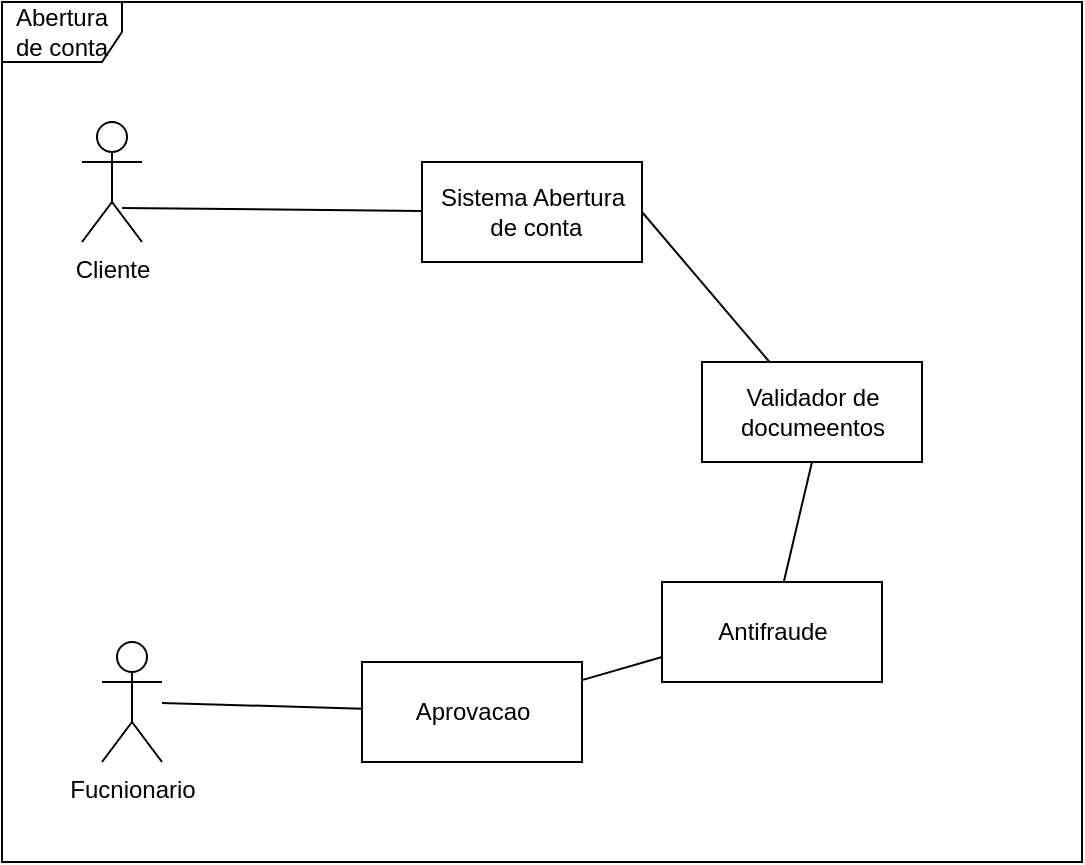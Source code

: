 <mxfile version="16.2.4" type="github">
  <diagram id="wN6sC-IUfMMu9J1Rwkdb" name="Page-1">
    <mxGraphModel dx="1422" dy="772" grid="1" gridSize="10" guides="1" tooltips="1" connect="1" arrows="1" fold="1" page="1" pageScale="1" pageWidth="850" pageHeight="1100" math="0" shadow="0">
      <root>
        <mxCell id="0" />
        <mxCell id="1" parent="0" />
        <mxCell id="jxLw8Bkb0VBa0VYMO3pL-2" value="Abertura de conta" style="shape=umlFrame;whiteSpace=wrap;html=1;" vertex="1" parent="1">
          <mxGeometry x="30" y="220" width="540" height="430" as="geometry" />
        </mxCell>
        <mxCell id="jxLw8Bkb0VBa0VYMO3pL-3" value="Cliente" style="shape=umlActor;verticalLabelPosition=bottom;verticalAlign=top;html=1;" vertex="1" parent="1">
          <mxGeometry x="70" y="280" width="30" height="60" as="geometry" />
        </mxCell>
        <mxCell id="jxLw8Bkb0VBa0VYMO3pL-9" style="rounded=0;orthogonalLoop=1;jettySize=auto;html=1;endArrow=none;endFill=0;" edge="1" parent="1" source="jxLw8Bkb0VBa0VYMO3pL-4" target="jxLw8Bkb0VBa0VYMO3pL-7">
          <mxGeometry relative="1" as="geometry" />
        </mxCell>
        <mxCell id="jxLw8Bkb0VBa0VYMO3pL-4" value="Fucnionario" style="shape=umlActor;verticalLabelPosition=bottom;verticalAlign=top;html=1;" vertex="1" parent="1">
          <mxGeometry x="80" y="540" width="30" height="60" as="geometry" />
        </mxCell>
        <mxCell id="jxLw8Bkb0VBa0VYMO3pL-13" style="edgeStyle=none;rounded=0;orthogonalLoop=1;jettySize=auto;html=1;entryX=0.667;entryY=0.717;entryDx=0;entryDy=0;entryPerimeter=0;endArrow=none;endFill=0;" edge="1" parent="1" source="jxLw8Bkb0VBa0VYMO3pL-5" target="jxLw8Bkb0VBa0VYMO3pL-3">
          <mxGeometry relative="1" as="geometry" />
        </mxCell>
        <mxCell id="jxLw8Bkb0VBa0VYMO3pL-5" value="Sistema Abertura&lt;br&gt;&amp;nbsp;de conta" style="html=1;" vertex="1" parent="1">
          <mxGeometry x="240" y="300" width="110" height="50" as="geometry" />
        </mxCell>
        <mxCell id="jxLw8Bkb0VBa0VYMO3pL-12" style="edgeStyle=none;rounded=0;orthogonalLoop=1;jettySize=auto;html=1;entryX=1;entryY=0.5;entryDx=0;entryDy=0;endArrow=none;endFill=0;" edge="1" parent="1" source="jxLw8Bkb0VBa0VYMO3pL-6" target="jxLw8Bkb0VBa0VYMO3pL-5">
          <mxGeometry relative="1" as="geometry" />
        </mxCell>
        <mxCell id="jxLw8Bkb0VBa0VYMO3pL-6" value="Validador de &lt;br&gt;documeentos" style="html=1;" vertex="1" parent="1">
          <mxGeometry x="380" y="400" width="110" height="50" as="geometry" />
        </mxCell>
        <mxCell id="jxLw8Bkb0VBa0VYMO3pL-10" style="edgeStyle=none;rounded=0;orthogonalLoop=1;jettySize=auto;html=1;entryX=0;entryY=0.75;entryDx=0;entryDy=0;endArrow=none;endFill=0;" edge="1" parent="1" source="jxLw8Bkb0VBa0VYMO3pL-7" target="jxLw8Bkb0VBa0VYMO3pL-8">
          <mxGeometry relative="1" as="geometry" />
        </mxCell>
        <mxCell id="jxLw8Bkb0VBa0VYMO3pL-7" value="Aprovacao" style="html=1;" vertex="1" parent="1">
          <mxGeometry x="210" y="550" width="110" height="50" as="geometry" />
        </mxCell>
        <mxCell id="jxLw8Bkb0VBa0VYMO3pL-11" style="edgeStyle=none;rounded=0;orthogonalLoop=1;jettySize=auto;html=1;entryX=0.5;entryY=1;entryDx=0;entryDy=0;endArrow=none;endFill=0;" edge="1" parent="1" source="jxLw8Bkb0VBa0VYMO3pL-8" target="jxLw8Bkb0VBa0VYMO3pL-6">
          <mxGeometry relative="1" as="geometry" />
        </mxCell>
        <mxCell id="jxLw8Bkb0VBa0VYMO3pL-8" value="Antifraude" style="html=1;" vertex="1" parent="1">
          <mxGeometry x="360" y="510" width="110" height="50" as="geometry" />
        </mxCell>
      </root>
    </mxGraphModel>
  </diagram>
</mxfile>
